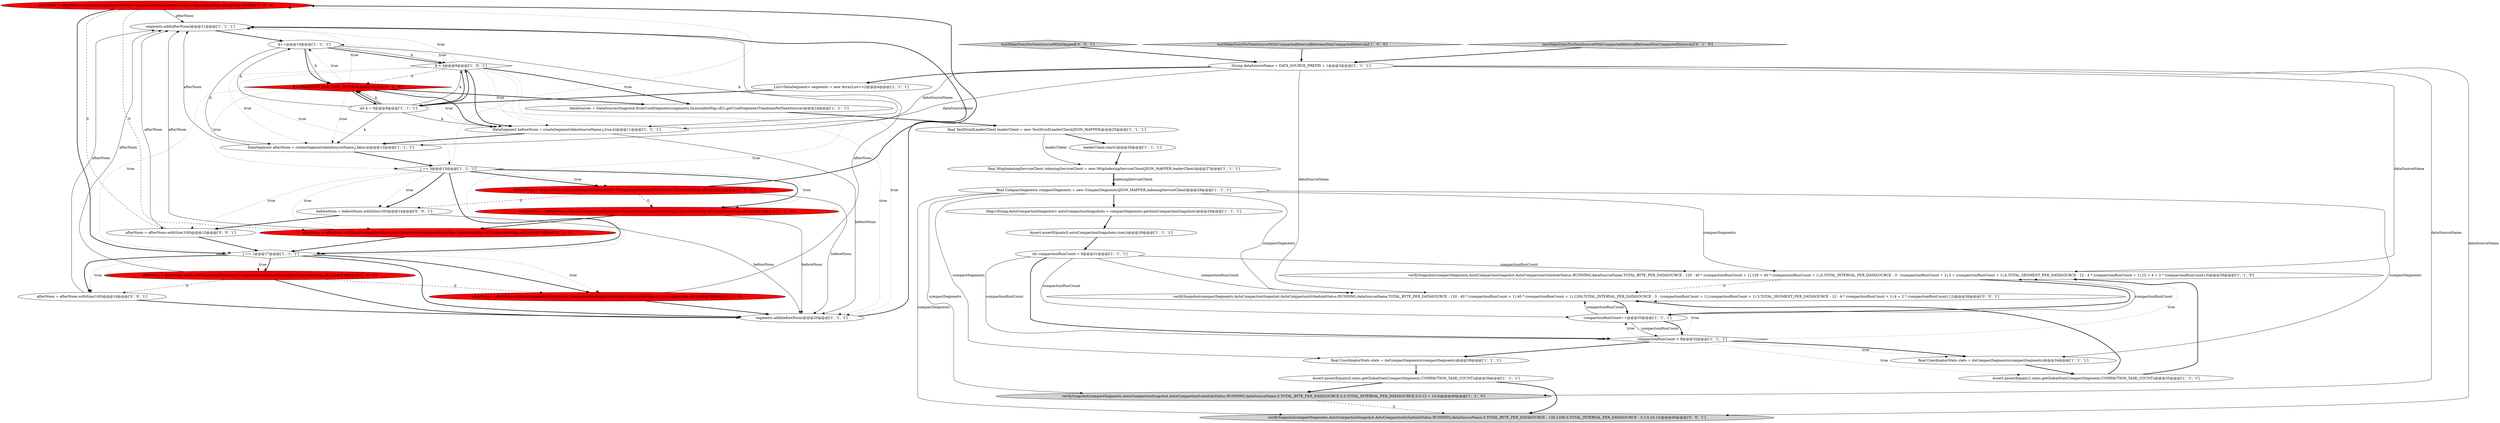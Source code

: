 digraph {
28 [style = filled, label = "afterNoon = afterNoon.withLastCompactionState(new CompactionState(partitionsSpec,ImmutableMap.of()))@@@15@@@['1', '0', '0']", fillcolor = red, shape = ellipse image = "AAA1AAABBB1BBB"];
0 [style = filled, label = "beforeNoon = beforeNoon.withLastCompactionState(new CompactionState(partitionsSpec,ImmutableMap.of()))@@@14@@@['1', '0', '0']", fillcolor = red, shape = ellipse image = "AAA1AAABBB1BBB"];
13 [style = filled, label = "final CompactSegments compactSegments = new CompactSegments(JSON_MAPPER,indexingServiceClient)@@@28@@@['1', '1', '1']", fillcolor = white, shape = ellipse image = "AAA0AAABBB1BBB"];
3 [style = filled, label = "final TestDruidLeaderClient leaderClient = new TestDruidLeaderClient(JSON_MAPPER)@@@25@@@['1', '1', '1']", fillcolor = white, shape = ellipse image = "AAA0AAABBB1BBB"];
5 [style = filled, label = "segments.add(afterNoon)@@@21@@@['1', '1', '1']", fillcolor = white, shape = ellipse image = "AAA0AAABBB1BBB"];
25 [style = filled, label = "k++@@@10@@@['1', '1', '1']", fillcolor = white, shape = ellipse image = "AAA0AAABBB1BBB"];
8 [style = filled, label = "verifySnapshot(compactSegments,AutoCompactionSnapshot.AutoCompactionScheduleStatus.RUNNING,dataSourceName,TOTAL_BYTE_PER_DATASOURCE - 120 - 40 * (compactionRunCount + 1),120 + 40 * (compactionRunCount + 1),0,TOTAL_INTERVAL_PER_DATASOURCE - 3 - (compactionRunCount + 1),3 + (compactionRunCount + 1),0,TOTAL_SEGMENT_PER_DATASOURCE - 12 - 4 * (compactionRunCount + 1),12 + 4 + 2 * (compactionRunCount),0)@@@36@@@['1', '1', '0']", fillcolor = white, shape = ellipse image = "AAA0AAABBB1BBB"];
15 [style = filled, label = "String dataSourceName = DATA_SOURCE_PREFIX + 1@@@3@@@['1', '1', '1']", fillcolor = white, shape = ellipse image = "AAA0AAABBB1BBB"];
38 [style = filled, label = "verifySnapshot(compactSegments,AutoCompactionSnapshot.AutoCompactionScheduleStatus.RUNNING,dataSourceName,TOTAL_BYTE_PER_DATASOURCE - 120 - 40 * (compactionRunCount + 1),40 * (compactionRunCount + 1),1200,TOTAL_INTERVAL_PER_DATASOURCE - 3 - (compactionRunCount + 1),(compactionRunCount + 1),3,TOTAL_SEGMENT_PER_DATASOURCE - 12 - 4 * (compactionRunCount + 1),4 + 2 * (compactionRunCount),12)@@@36@@@['0', '0', '1']", fillcolor = white, shape = ellipse image = "AAA0AAABBB3BBB"];
9 [style = filled, label = "verifySnapshot(compactSegments,AutoCompactionSnapshot.AutoCompactionScheduleStatus.RUNNING,dataSourceName,0,TOTAL_BYTE_PER_DATASOURCE,0,0,TOTAL_INTERVAL_PER_DATASOURCE,0,0,12 + 16,0)@@@40@@@['1', '1', '0']", fillcolor = lightgray, shape = ellipse image = "AAA0AAABBB1BBB"];
29 [style = filled, label = "Map<String,AutoCompactionSnapshot> autoCompactionSnapshots = compactSegments.getAutoCompactionSnapshot()@@@29@@@['1', '1', '1']", fillcolor = white, shape = ellipse image = "AAA0AAABBB1BBB"];
14 [style = filled, label = "compactionRunCount++@@@33@@@['1', '1', '1']", fillcolor = white, shape = ellipse image = "AAA0AAABBB1BBB"];
10 [style = filled, label = "testMakeStatsForDataSourceWithCompactedIntervalBetweenNonCompactedIntervals['1', '0', '0']", fillcolor = lightgray, shape = diamond image = "AAA0AAABBB1BBB"];
39 [style = filled, label = "beforeNoon = beforeNoon.withSize(100)@@@14@@@['0', '0', '1']", fillcolor = white, shape = ellipse image = "AAA0AAABBB3BBB"];
18 [style = filled, label = "j == 3@@@13@@@['1', '1', '1']", fillcolor = white, shape = diamond image = "AAA0AAABBB1BBB"];
35 [style = filled, label = "testMakeStatsForDataSourceWithCompactedIntervalBetweenNonCompactedIntervals['0', '1', '0']", fillcolor = lightgray, shape = diamond image = "AAA0AAABBB2BBB"];
26 [style = filled, label = "Assert.assertEquals(1,stats.getGlobalStat(CompactSegments.COMPACTION_TASK_COUNT))@@@35@@@['1', '1', '1']", fillcolor = white, shape = ellipse image = "AAA0AAABBB1BBB"];
34 [style = filled, label = "afterNoon = afterNoon.withLastCompactionState(new CompactionState(partitionsSpec,ImmutableMap.of(),ImmutableMap.of()))@@@18@@@['0', '1', '0']", fillcolor = red, shape = ellipse image = "AAA1AAABBB2BBB"];
41 [style = filled, label = "testMakeStatsForDataSourceWithSkipped['0', '0', '1']", fillcolor = lightgray, shape = diamond image = "AAA0AAABBB3BBB"];
11 [style = filled, label = "dataSources = DataSourcesSnapshot.fromUsedSegments(segments,ImmutableMap.of()).getUsedSegmentsTimelinesPerDataSource()@@@24@@@['1', '1', '1']", fillcolor = white, shape = ellipse image = "AAA0AAABBB1BBB"];
33 [style = filled, label = "afterNoon = afterNoon.withLastCompactionState(new CompactionState(partitionsSpec,ImmutableMap.of(),ImmutableMap.of()))@@@15@@@['0', '1', '0']", fillcolor = red, shape = ellipse image = "AAA1AAABBB2BBB"];
7 [style = filled, label = "segments.add(beforeNoon)@@@20@@@['1', '1', '1']", fillcolor = white, shape = ellipse image = "AAA0AAABBB1BBB"];
22 [style = filled, label = "k < 4@@@9@@@['1', '0', '1']", fillcolor = white, shape = diamond image = "AAA0AAABBB1BBB"];
31 [style = filled, label = "beforeNoon = beforeNoon.withLastCompactionState(new CompactionState(partitionsSpec,ImmutableMap.of(),ImmutableMap.of()))@@@14@@@['0', '1', '0']", fillcolor = red, shape = ellipse image = "AAA1AAABBB2BBB"];
2 [style = filled, label = "int k = 0@@@8@@@['1', '1', '1']", fillcolor = white, shape = ellipse image = "AAA0AAABBB1BBB"];
12 [style = filled, label = "Assert.assertEquals(0,autoCompactionSnapshots.size())@@@30@@@['1', '1', '1']", fillcolor = white, shape = ellipse image = "AAA0AAABBB1BBB"];
21 [style = filled, label = "int compactionRunCount = 0@@@31@@@['1', '1', '1']", fillcolor = white, shape = ellipse image = "AAA0AAABBB1BBB"];
36 [style = filled, label = "afterNoon = afterNoon.withSize(100)@@@18@@@['0', '0', '1']", fillcolor = white, shape = ellipse image = "AAA0AAABBB3BBB"];
16 [style = filled, label = "j == 1@@@17@@@['1', '1', '1']", fillcolor = white, shape = diamond image = "AAA0AAABBB1BBB"];
1 [style = filled, label = "DataSegment afterNoon = createSegment(dataSourceName,j,false,k)@@@12@@@['1', '1', '1']", fillcolor = white, shape = ellipse image = "AAA0AAABBB1BBB"];
37 [style = filled, label = "afterNoon = afterNoon.withSize(100)@@@15@@@['0', '0', '1']", fillcolor = white, shape = ellipse image = "AAA0AAABBB3BBB"];
20 [style = filled, label = "Assert.assertEquals(0,stats.getGlobalStat(CompactSegments.COMPACTION_TASK_COUNT))@@@39@@@['1', '1', '1']", fillcolor = white, shape = ellipse image = "AAA0AAABBB1BBB"];
27 [style = filled, label = "afterNoon = afterNoon.withLastCompactionState(new CompactionState(partitionsSpec,ImmutableMap.of()))@@@18@@@['1', '0', '0']", fillcolor = red, shape = ellipse image = "AAA1AAABBB1BBB"];
32 [style = filled, label = "k < PARTITION_PER_TIME_INTERVAL@@@9@@@['0', '1', '0']", fillcolor = red, shape = diamond image = "AAA1AAABBB2BBB"];
19 [style = filled, label = "List<DataSegment> segments = new ArrayList<>()@@@4@@@['1', '1', '1']", fillcolor = white, shape = ellipse image = "AAA0AAABBB1BBB"];
40 [style = filled, label = "verifySnapshot(compactSegments,AutoCompactionSnapshot.AutoCompactionScheduleStatus.RUNNING,dataSourceName,0,TOTAL_BYTE_PER_DATASOURCE - 120,1200,0,TOTAL_INTERVAL_PER_DATASOURCE - 3,3,0,16,12)@@@40@@@['0', '0', '1']", fillcolor = lightgray, shape = ellipse image = "AAA0AAABBB3BBB"];
30 [style = filled, label = "compactionRunCount < 8@@@32@@@['1', '1', '1']", fillcolor = white, shape = diamond image = "AAA0AAABBB1BBB"];
17 [style = filled, label = "leaderClient.start()@@@26@@@['1', '1', '1']", fillcolor = white, shape = ellipse image = "AAA0AAABBB1BBB"];
23 [style = filled, label = "final CoordinatorStats stats = doCompactSegments(compactSegments)@@@34@@@['1', '1', '1']", fillcolor = white, shape = ellipse image = "AAA0AAABBB1BBB"];
4 [style = filled, label = "final HttpIndexingServiceClient indexingServiceClient = new HttpIndexingServiceClient(JSON_MAPPER,leaderClient)@@@27@@@['1', '1', '1']", fillcolor = white, shape = ellipse image = "AAA0AAABBB1BBB"];
6 [style = filled, label = "final CoordinatorStats stats = doCompactSegments(compactSegments)@@@38@@@['1', '1', '1']", fillcolor = white, shape = ellipse image = "AAA0AAABBB1BBB"];
24 [style = filled, label = "DataSegment beforeNoon = createSegment(dataSourceName,j,true,k)@@@11@@@['1', '1', '1']", fillcolor = white, shape = ellipse image = "AAA0AAABBB1BBB"];
41->15 [style = bold, label=""];
16->34 [style = dotted, label="true"];
25->22 [style = bold, label=""];
20->9 [style = bold, label=""];
14->30 [style = solid, label="compactionRunCount"];
16->7 [style = bold, label=""];
15->9 [style = solid, label="dataSourceName"];
21->8 [style = solid, label="compactionRunCount"];
37->5 [style = solid, label="afterNoon"];
0->7 [style = solid, label="beforeNoon"];
21->30 [style = bold, label=""];
25->1 [style = solid, label="k"];
25->32 [style = solid, label="k"];
30->6 [style = bold, label=""];
18->37 [style = dotted, label="true"];
32->25 [style = dotted, label="true"];
18->39 [style = dotted, label="true"];
27->5 [style = solid, label="afterNoon"];
22->16 [style = dotted, label="true"];
27->7 [style = bold, label=""];
1->5 [style = solid, label="afterNoon"];
2->32 [style = bold, label=""];
2->1 [style = solid, label="k"];
32->11 [style = bold, label=""];
18->0 [style = bold, label=""];
33->5 [style = solid, label="afterNoon"];
18->31 [style = bold, label=""];
28->33 [style = dashed, label="0"];
33->16 [style = bold, label=""];
32->24 [style = dotted, label="true"];
14->30 [style = bold, label=""];
34->5 [style = solid, label="afterNoon"];
12->21 [style = bold, label=""];
13->8 [style = solid, label="compactSegments"];
22->7 [style = dotted, label="true"];
16->34 [style = bold, label=""];
32->5 [style = dotted, label="true"];
19->2 [style = bold, label=""];
22->24 [style = dotted, label="true"];
21->30 [style = solid, label="compactionRunCount"];
5->25 [style = bold, label=""];
15->24 [style = solid, label="dataSourceName"];
39->7 [style = solid, label="beforeNoon"];
28->5 [style = solid, label="afterNoon"];
7->5 [style = bold, label=""];
15->1 [style = solid, label="dataSourceName"];
8->38 [style = dashed, label="0"];
31->33 [style = bold, label=""];
30->23 [style = dotted, label="true"];
18->0 [style = dotted, label="true"];
22->11 [style = bold, label=""];
37->16 [style = bold, label=""];
39->37 [style = bold, label=""];
21->38 [style = solid, label="compactionRunCount"];
16->36 [style = bold, label=""];
32->18 [style = dotted, label="true"];
22->2 [style = bold, label=""];
22->18 [style = dotted, label="true"];
16->27 [style = bold, label=""];
2->32 [style = solid, label="k"];
35->15 [style = bold, label=""];
18->33 [style = dotted, label="true"];
4->13 [style = bold, label=""];
22->25 [style = dotted, label="true"];
32->7 [style = dotted, label="true"];
16->36 [style = dotted, label="true"];
8->14 [style = bold, label=""];
2->24 [style = solid, label="k"];
26->8 [style = bold, label=""];
15->19 [style = bold, label=""];
27->36 [style = dashed, label="0"];
14->8 [style = solid, label="compactionRunCount"];
22->5 [style = dotted, label="true"];
30->14 [style = dotted, label="true"];
6->20 [style = bold, label=""];
25->22 [style = solid, label="k"];
22->1 [style = dotted, label="true"];
18->39 [style = bold, label=""];
11->3 [style = bold, label=""];
14->38 [style = solid, label="compactionRunCount"];
36->5 [style = solid, label="afterNoon"];
31->7 [style = solid, label="beforeNoon"];
3->4 [style = solid, label="leaderClient"];
3->17 [style = bold, label=""];
30->8 [style = dotted, label="true"];
16->27 [style = dotted, label="true"];
30->38 [style = dotted, label="true"];
24->1 [style = bold, label=""];
32->1 [style = dotted, label="true"];
17->4 [style = bold, label=""];
13->9 [style = solid, label="compactSegments"];
18->16 [style = bold, label=""];
10->15 [style = bold, label=""];
15->8 [style = solid, label="dataSourceName"];
28->37 [style = dashed, label="0"];
15->40 [style = solid, label="dataSourceName"];
30->23 [style = bold, label=""];
23->26 [style = bold, label=""];
25->32 [style = bold, label=""];
34->7 [style = bold, label=""];
2->22 [style = solid, label="k"];
1->18 [style = bold, label=""];
22->32 [style = dashed, label="0"];
30->26 [style = dotted, label="true"];
0->39 [style = dashed, label="0"];
13->40 [style = solid, label="compactSegments"];
13->38 [style = solid, label="compactSegments"];
28->16 [style = bold, label=""];
32->2 [style = bold, label=""];
24->7 [style = solid, label="beforeNoon"];
15->38 [style = solid, label="dataSourceName"];
38->14 [style = bold, label=""];
2->25 [style = solid, label="k"];
26->38 [style = bold, label=""];
13->23 [style = solid, label="compactSegments"];
13->29 [style = bold, label=""];
20->40 [style = bold, label=""];
29->12 [style = bold, label=""];
9->40 [style = dashed, label="0"];
36->7 [style = bold, label=""];
18->28 [style = dotted, label="true"];
0->31 [style = dashed, label="0"];
25->24 [style = solid, label="k"];
22->24 [style = bold, label=""];
13->6 [style = solid, label="compactSegments"];
18->31 [style = dotted, label="true"];
2->22 [style = bold, label=""];
4->13 [style = solid, label="indexingServiceClient"];
32->16 [style = dotted, label="true"];
32->24 [style = bold, label=""];
27->34 [style = dashed, label="0"];
21->14 [style = solid, label="compactionRunCount"];
0->28 [style = bold, label=""];
}

